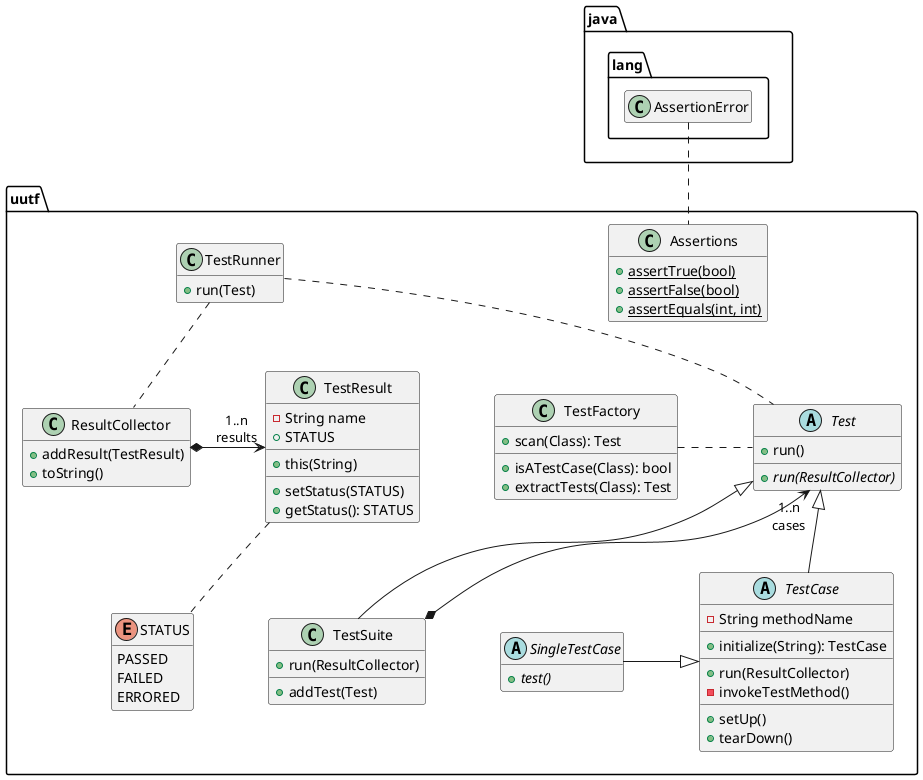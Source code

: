@startuml

skinparam nodesep 75
skinparam ranksep 50
hide empty members

package uutf {

  class Assertions {
    + {static} assertTrue(bool)
    + {static} assertFalse(bool)
    + {static} assertEquals(int, int)
  }

  abstract class Test {
    + run()
    __
    + {abstract} run(ResultCollector)
  }

  together {
  abstract class TestCase {
    - String methodName
    __
    + initialize(String): TestCase
    __
    + run(ResultCollector)
    - invokeTestMethod()
    __
    + setUp()
    + tearDown()
  }

  abstract class SingleTestCase {
      + {abstract} test()
  }

  SingleTestCase -|> TestCase
}


  class TestFactory {
    + scan(Class): Test
    __
    + isATestCase(Class): bool
    + extractTests(Class): Test
  }

  TestFactory . Test

  class TestSuite {
    + run(ResultCollector)
    __
    + addTest(Test)
  }

  TestSuite *--> "1..n\ncases" Test

  class TestRunner {
    + run(Test)
  }

  TestRunner .. Test

  Test <|-- TestCase
  Test <|-- TestSuite

  class ResultCollector {
    + addResult(TestResult)
    + toString()
  }

  ResultCollector *-> "1..n\nresults" TestResult

enum STATUS {
  PASSED
  FAILED
  ERRORED
}

class TestResult {
  - String name
  + STATUS
  __
  + this(String)
  __
  + setStatus(STATUS)
  + getStatus(): STATUS
}

TestResult .. STATUS
TestRunner .. ResultCollector

}

package java.lang {
  class AssertionError
}

AssertionError .. Assertions




@enduml
